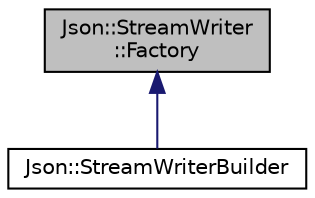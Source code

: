 digraph "Json::StreamWriter::Factory"
{
 // LATEX_PDF_SIZE
  edge [fontname="Helvetica",fontsize="10",labelfontname="Helvetica",labelfontsize="10"];
  node [fontname="Helvetica",fontsize="10",shape=record];
  Node1 [label="Json::StreamWriter\l::Factory",height=0.2,width=0.4,color="black", fillcolor="grey75", style="filled", fontcolor="black",tooltip="A simple abstract factory."];
  Node1 -> Node2 [dir="back",color="midnightblue",fontsize="10",style="solid",fontname="Helvetica"];
  Node2 [label="Json::StreamWriterBuilder",height=0.2,width=0.4,color="black", fillcolor="white", style="filled",URL="$classJson_1_1StreamWriterBuilder.html",tooltip="Build a StreamWriter implementation."];
}
